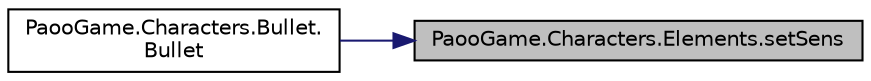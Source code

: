digraph "PaooGame.Characters.Elements.setSens"
{
 // LATEX_PDF_SIZE
  edge [fontname="Helvetica",fontsize="10",labelfontname="Helvetica",labelfontsize="10"];
  node [fontname="Helvetica",fontsize="10",shape=record];
  rankdir="RL";
  Node1 [label="PaooGame.Characters.Elements.setSens",height=0.2,width=0.4,color="black", fillcolor="grey75", style="filled", fontcolor="black",tooltip=" "];
  Node1 -> Node2 [dir="back",color="midnightblue",fontsize="10",style="solid",fontname="Helvetica"];
  Node2 [label="PaooGame.Characters.Bullet.\lBullet",height=0.2,width=0.4,color="black", fillcolor="white", style="filled",URL="$class_paoo_game_1_1_characters_1_1_bullet.html#a3b82b61389eaf61757c01af417490d92",tooltip=" "];
}
